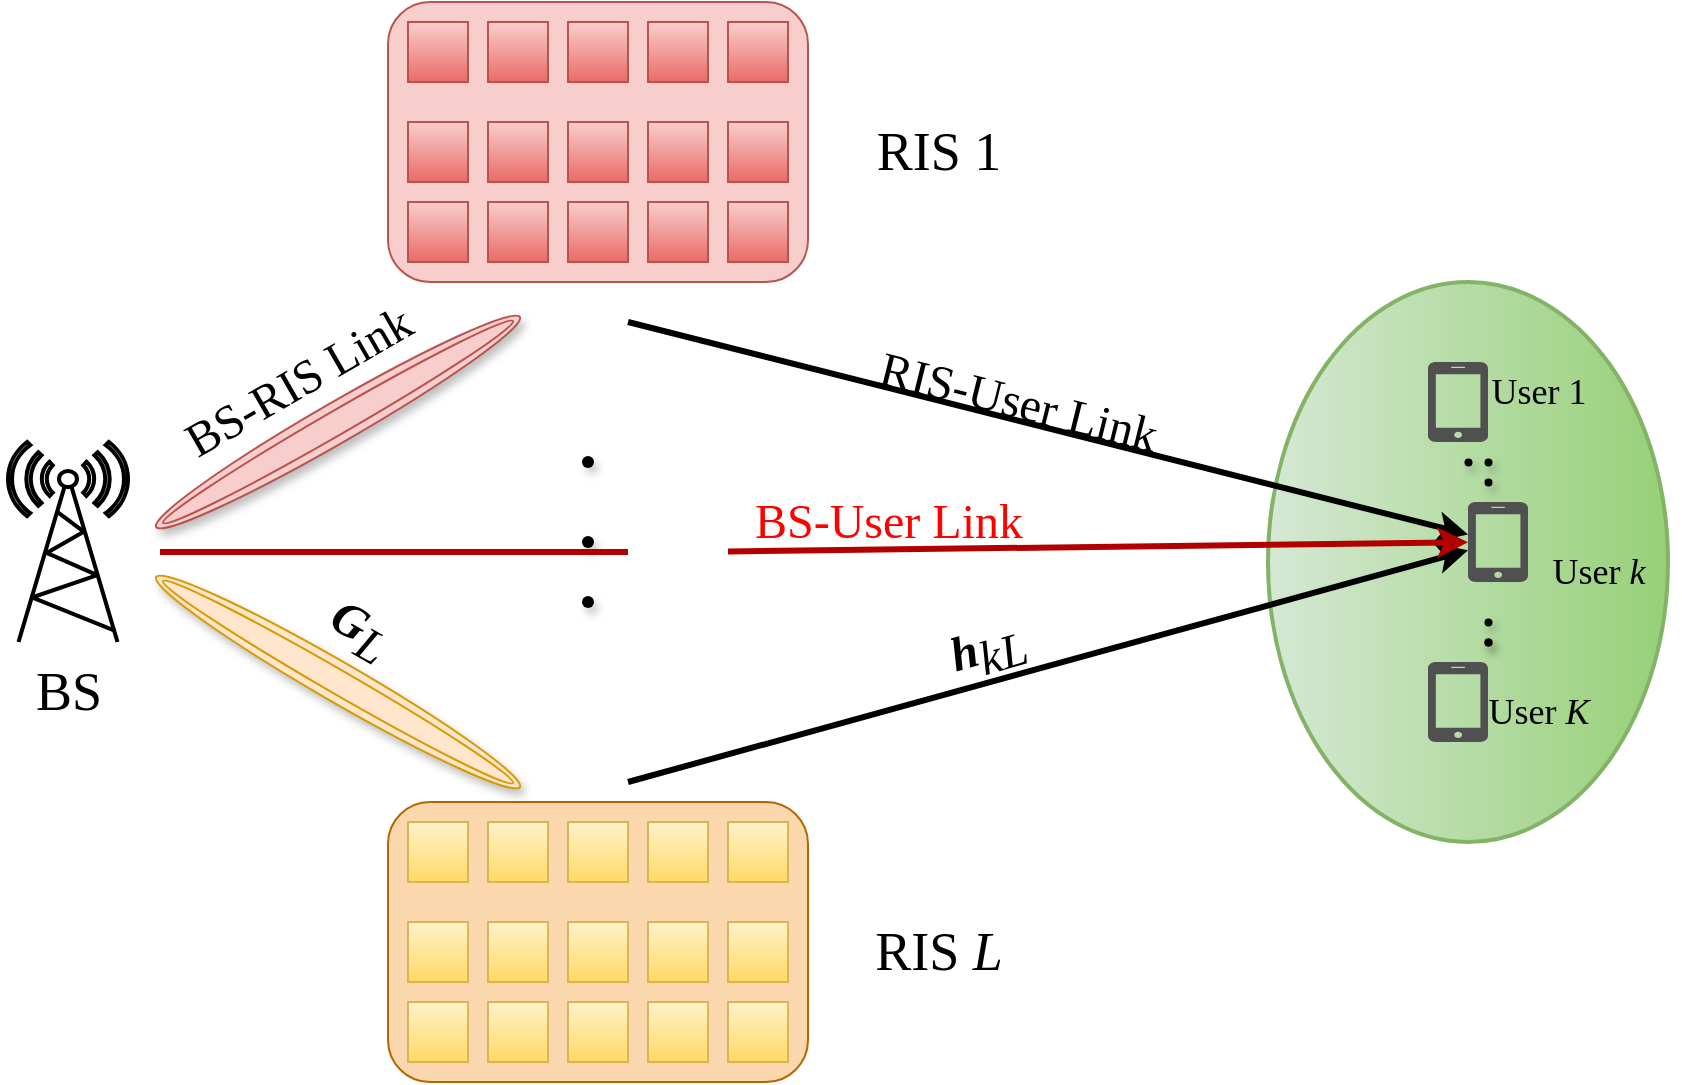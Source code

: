 <mxfile version="20.7.2" type="github">
  <diagram name="Page-1" id="80d4a630-b321-0f5e-ff81-c5a36ef4752d">
    <mxGraphModel dx="1424" dy="1055" grid="1" gridSize="10" guides="1" tooltips="1" connect="1" arrows="1" fold="1" page="0" pageScale="1" pageWidth="1100" pageHeight="850" background="none" math="0" shadow="0">
      <root>
        <mxCell id="0" />
        <mxCell id="1" parent="0" />
        <mxCell id="YRPA_cbancDwPJsSHqZo-280" value="&lt;font style=&quot;font-size: 24px;&quot;&gt;BS-User Link&lt;/font&gt;" style="text;html=1;align=center;verticalAlign=middle;resizable=0;points=[];autosize=1;strokeColor=none;fillColor=none;fontSize=24;fontFamily=Times New Roman;shadow=1;glass=0;sketch=0;strokeWidth=1;rotation=0;fontColor=#FF0000;" vertex="1" parent="1">
          <mxGeometry x="510" y="400" width="160" height="40" as="geometry" />
        </mxCell>
        <mxCell id="5c82df7aa0dc6260-13" value="" style="ellipse;whiteSpace=wrap;html=1;rounded=1;shadow=0;comic=0;labelBackgroundColor=none;strokeColor=#82b366;strokeWidth=2;fillColor=#d5e8d4;fontFamily=Helvetica;fontSize=22;verticalAlign=middle;gradientDirection=north;direction=south;gradientColor=#97d077;" parent="1" vertex="1">
          <mxGeometry x="780" y="300" width="200" height="280" as="geometry" />
        </mxCell>
        <mxCell id="5CktjX8owWxFoJpZz1r7-76" value="" style="fontColor=#0066CC;verticalAlign=top;verticalLabelPosition=bottom;labelPosition=center;align=center;html=1;fillColor=#FFFFFF;strokeColor=#000000;gradientColor=none;gradientDirection=north;strokeWidth=2;shape=mxgraph.networks.radio_tower;rounded=1;shadow=0;comic=0;labelBackgroundColor=none;" parent="1" vertex="1">
          <mxGeometry x="150" y="380" width="60" height="100" as="geometry" />
        </mxCell>
        <mxCell id="YRPA_cbancDwPJsSHqZo-51" value="" style="rounded=1;whiteSpace=wrap;html=1;fillColor=#f8cecc;strokeColor=#b85450;" vertex="1" parent="1">
          <mxGeometry x="340" y="160" width="210" height="140" as="geometry" />
        </mxCell>
        <mxCell id="YRPA_cbancDwPJsSHqZo-52" value="" style="whiteSpace=wrap;html=1;aspect=fixed;fillColor=#f8cecc;strokeColor=#b85450;gradientColor=#ea6b66;" vertex="1" parent="1">
          <mxGeometry x="350" y="170" width="30" height="30" as="geometry" />
        </mxCell>
        <mxCell id="YRPA_cbancDwPJsSHqZo-53" value="" style="whiteSpace=wrap;html=1;aspect=fixed;fillColor=#f8cecc;strokeColor=#b85450;gradientColor=#ea6b66;" vertex="1" parent="1">
          <mxGeometry x="390" y="170" width="30" height="30" as="geometry" />
        </mxCell>
        <mxCell id="YRPA_cbancDwPJsSHqZo-54" value="" style="whiteSpace=wrap;html=1;aspect=fixed;fillColor=#f8cecc;strokeColor=#b85450;gradientColor=#ea6b66;" vertex="1" parent="1">
          <mxGeometry x="430" y="170" width="30" height="30" as="geometry" />
        </mxCell>
        <mxCell id="YRPA_cbancDwPJsSHqZo-55" value="" style="whiteSpace=wrap;html=1;aspect=fixed;fillColor=#f8cecc;strokeColor=#b85450;gradientColor=#ea6b66;" vertex="1" parent="1">
          <mxGeometry x="470" y="170" width="30" height="30" as="geometry" />
        </mxCell>
        <mxCell id="YRPA_cbancDwPJsSHqZo-56" value="" style="whiteSpace=wrap;html=1;aspect=fixed;fillColor=#f8cecc;strokeColor=#b85450;gradientColor=#ea6b66;" vertex="1" parent="1">
          <mxGeometry x="350" y="220" width="30" height="30" as="geometry" />
        </mxCell>
        <mxCell id="YRPA_cbancDwPJsSHqZo-57" value="" style="whiteSpace=wrap;html=1;aspect=fixed;fillColor=#f8cecc;strokeColor=#b85450;gradientColor=#ea6b66;" vertex="1" parent="1">
          <mxGeometry x="390" y="220" width="30" height="30" as="geometry" />
        </mxCell>
        <mxCell id="YRPA_cbancDwPJsSHqZo-58" value="" style="whiteSpace=wrap;html=1;aspect=fixed;fillColor=#f8cecc;strokeColor=#b85450;gradientColor=#ea6b66;" vertex="1" parent="1">
          <mxGeometry x="430" y="220" width="30" height="30" as="geometry" />
        </mxCell>
        <mxCell id="YRPA_cbancDwPJsSHqZo-59" value="" style="whiteSpace=wrap;html=1;aspect=fixed;fillColor=#f8cecc;strokeColor=#b85450;gradientColor=#ea6b66;" vertex="1" parent="1">
          <mxGeometry x="470" y="220" width="30" height="30" as="geometry" />
        </mxCell>
        <mxCell id="YRPA_cbancDwPJsSHqZo-60" value="" style="whiteSpace=wrap;html=1;aspect=fixed;fillColor=#f8cecc;strokeColor=#b85450;gradientColor=#ea6b66;" vertex="1" parent="1">
          <mxGeometry x="510" y="170" width="30" height="30" as="geometry" />
        </mxCell>
        <mxCell id="YRPA_cbancDwPJsSHqZo-61" value="" style="whiteSpace=wrap;html=1;aspect=fixed;fillColor=#f8cecc;strokeColor=#b85450;gradientColor=#ea6b66;" vertex="1" parent="1">
          <mxGeometry x="510" y="220" width="30" height="30" as="geometry" />
        </mxCell>
        <mxCell id="YRPA_cbancDwPJsSHqZo-62" value="" style="whiteSpace=wrap;html=1;aspect=fixed;fillColor=#f8cecc;strokeColor=#b85450;gradientColor=#ea6b66;" vertex="1" parent="1">
          <mxGeometry x="350" y="260" width="30" height="30" as="geometry" />
        </mxCell>
        <mxCell id="YRPA_cbancDwPJsSHqZo-63" value="" style="whiteSpace=wrap;html=1;aspect=fixed;fillColor=#f8cecc;strokeColor=#b85450;gradientColor=#ea6b66;" vertex="1" parent="1">
          <mxGeometry x="390" y="260" width="30" height="30" as="geometry" />
        </mxCell>
        <mxCell id="YRPA_cbancDwPJsSHqZo-64" value="" style="whiteSpace=wrap;html=1;aspect=fixed;fillColor=#f8cecc;strokeColor=#b85450;gradientColor=#ea6b66;" vertex="1" parent="1">
          <mxGeometry x="430" y="260" width="30" height="30" as="geometry" />
        </mxCell>
        <mxCell id="YRPA_cbancDwPJsSHqZo-65" value="" style="whiteSpace=wrap;html=1;aspect=fixed;fillColor=#f8cecc;strokeColor=#b85450;gradientColor=#ea6b66;" vertex="1" parent="1">
          <mxGeometry x="470" y="260" width="30" height="30" as="geometry" />
        </mxCell>
        <mxCell id="YRPA_cbancDwPJsSHqZo-66" value="" style="whiteSpace=wrap;html=1;aspect=fixed;fillColor=#f8cecc;strokeColor=#b85450;gradientColor=#ea6b66;" vertex="1" parent="1">
          <mxGeometry x="510" y="260" width="30" height="30" as="geometry" />
        </mxCell>
        <mxCell id="YRPA_cbancDwPJsSHqZo-206" value="" style="rounded=1;whiteSpace=wrap;html=1;fillColor=#fad7ac;strokeColor=#b46504;" vertex="1" parent="1">
          <mxGeometry x="340" y="560" width="210" height="140" as="geometry" />
        </mxCell>
        <mxCell id="YRPA_cbancDwPJsSHqZo-207" value="" style="whiteSpace=wrap;html=1;aspect=fixed;fillColor=#fff2cc;strokeColor=#d6b656;gradientColor=#ffd966;" vertex="1" parent="1">
          <mxGeometry x="350" y="570" width="30" height="30" as="geometry" />
        </mxCell>
        <mxCell id="YRPA_cbancDwPJsSHqZo-208" value="" style="whiteSpace=wrap;html=1;aspect=fixed;fillColor=#fff2cc;strokeColor=#d6b656;gradientColor=#ffd966;" vertex="1" parent="1">
          <mxGeometry x="390" y="570" width="30" height="30" as="geometry" />
        </mxCell>
        <mxCell id="YRPA_cbancDwPJsSHqZo-209" value="" style="whiteSpace=wrap;html=1;aspect=fixed;fillColor=#fff2cc;strokeColor=#d6b656;gradientColor=#ffd966;" vertex="1" parent="1">
          <mxGeometry x="430" y="570" width="30" height="30" as="geometry" />
        </mxCell>
        <mxCell id="YRPA_cbancDwPJsSHqZo-210" value="" style="whiteSpace=wrap;html=1;aspect=fixed;fillColor=#fff2cc;strokeColor=#d6b656;gradientColor=#ffd966;" vertex="1" parent="1">
          <mxGeometry x="470" y="570" width="30" height="30" as="geometry" />
        </mxCell>
        <mxCell id="YRPA_cbancDwPJsSHqZo-211" value="" style="whiteSpace=wrap;html=1;aspect=fixed;fillColor=#fff2cc;strokeColor=#d6b656;gradientColor=#ffd966;" vertex="1" parent="1">
          <mxGeometry x="350" y="620" width="30" height="30" as="geometry" />
        </mxCell>
        <mxCell id="YRPA_cbancDwPJsSHqZo-212" value="" style="whiteSpace=wrap;html=1;aspect=fixed;fillColor=#fff2cc;strokeColor=#d6b656;gradientColor=#ffd966;" vertex="1" parent="1">
          <mxGeometry x="390" y="620" width="30" height="30" as="geometry" />
        </mxCell>
        <mxCell id="YRPA_cbancDwPJsSHqZo-213" value="" style="whiteSpace=wrap;html=1;aspect=fixed;fillColor=#fff2cc;strokeColor=#d6b656;gradientColor=#ffd966;" vertex="1" parent="1">
          <mxGeometry x="430" y="620" width="30" height="30" as="geometry" />
        </mxCell>
        <mxCell id="YRPA_cbancDwPJsSHqZo-214" value="" style="whiteSpace=wrap;html=1;aspect=fixed;fillColor=#fff2cc;strokeColor=#d6b656;gradientColor=#ffd966;" vertex="1" parent="1">
          <mxGeometry x="470" y="620" width="30" height="30" as="geometry" />
        </mxCell>
        <mxCell id="YRPA_cbancDwPJsSHqZo-215" value="" style="whiteSpace=wrap;html=1;aspect=fixed;fillColor=#fff2cc;strokeColor=#d6b656;gradientColor=#ffd966;" vertex="1" parent="1">
          <mxGeometry x="510" y="570" width="30" height="30" as="geometry" />
        </mxCell>
        <mxCell id="YRPA_cbancDwPJsSHqZo-216" value="" style="whiteSpace=wrap;html=1;aspect=fixed;fillColor=#fff2cc;strokeColor=#d6b656;gradientColor=#ffd966;" vertex="1" parent="1">
          <mxGeometry x="510" y="620" width="30" height="30" as="geometry" />
        </mxCell>
        <mxCell id="YRPA_cbancDwPJsSHqZo-217" value="" style="whiteSpace=wrap;html=1;aspect=fixed;fillColor=#fff2cc;strokeColor=#d6b656;gradientColor=#ffd966;" vertex="1" parent="1">
          <mxGeometry x="350" y="660" width="30" height="30" as="geometry" />
        </mxCell>
        <mxCell id="YRPA_cbancDwPJsSHqZo-218" value="" style="whiteSpace=wrap;html=1;aspect=fixed;fillColor=#fff2cc;strokeColor=#d6b656;gradientColor=#ffd966;" vertex="1" parent="1">
          <mxGeometry x="390" y="660" width="30" height="30" as="geometry" />
        </mxCell>
        <mxCell id="YRPA_cbancDwPJsSHqZo-219" value="" style="whiteSpace=wrap;html=1;aspect=fixed;fillColor=#fff2cc;strokeColor=#d6b656;gradientColor=#ffd966;" vertex="1" parent="1">
          <mxGeometry x="430" y="660" width="30" height="30" as="geometry" />
        </mxCell>
        <mxCell id="YRPA_cbancDwPJsSHqZo-220" value="" style="whiteSpace=wrap;html=1;aspect=fixed;fillColor=#fff2cc;strokeColor=#d6b656;gradientColor=#ffd966;" vertex="1" parent="1">
          <mxGeometry x="470" y="660" width="30" height="30" as="geometry" />
        </mxCell>
        <mxCell id="YRPA_cbancDwPJsSHqZo-221" value="" style="whiteSpace=wrap;html=1;aspect=fixed;fillColor=#fff2cc;strokeColor=#d6b656;gradientColor=#ffd966;" vertex="1" parent="1">
          <mxGeometry x="510" y="660" width="30" height="30" as="geometry" />
        </mxCell>
        <mxCell id="YRPA_cbancDwPJsSHqZo-226" value="&lt;font face=&quot;Times New Roman&quot; style=&quot;font-size: 27px;&quot;&gt;RIS 1&lt;/font&gt;" style="text;html=1;align=center;verticalAlign=middle;resizable=0;points=[];autosize=1;strokeColor=none;fillColor=none;shadow=1;glass=0;sketch=0;strokeWidth=8;perimeterSpacing=0;" vertex="1" parent="1">
          <mxGeometry x="570" y="210" width="90" height="50" as="geometry" />
        </mxCell>
        <mxCell id="YRPA_cbancDwPJsSHqZo-228" value="RIS &lt;i&gt;L&lt;/i&gt;" style="text;html=1;align=center;verticalAlign=middle;resizable=0;points=[];autosize=1;strokeColor=none;fillColor=none;fontSize=27;fontFamily=Times New Roman;" vertex="1" parent="1">
          <mxGeometry x="570" y="610" width="90" height="50" as="geometry" />
        </mxCell>
        <mxCell id="YRPA_cbancDwPJsSHqZo-231" value="BS" style="text;html=1;align=center;verticalAlign=middle;resizable=0;points=[];autosize=1;strokeColor=none;fillColor=none;fontSize=27;fontFamily=Times New Roman;shadow=1;glass=0;sketch=0;strokeWidth=8;" vertex="1" parent="1">
          <mxGeometry x="150" y="480" width="60" height="50" as="geometry" />
        </mxCell>
        <mxCell id="YRPA_cbancDwPJsSHqZo-234" value="" style="sketch=0;pointerEvents=1;shadow=0;dashed=0;html=1;strokeColor=none;fillColor=#505050;labelPosition=center;verticalLabelPosition=bottom;verticalAlign=top;outlineConnect=0;align=center;shape=mxgraph.office.devices.cell_phone_iphone_standalone;glass=0;strokeWidth=8;fontFamily=Times New Roman;fontSize=27;" vertex="1" parent="1">
          <mxGeometry x="860" y="340" width="30" height="40" as="geometry" />
        </mxCell>
        <mxCell id="YRPA_cbancDwPJsSHqZo-236" value="" style="sketch=0;pointerEvents=1;shadow=0;dashed=0;html=1;strokeColor=none;fillColor=#505050;labelPosition=center;verticalLabelPosition=bottom;verticalAlign=top;outlineConnect=0;align=center;shape=mxgraph.office.devices.cell_phone_iphone_standalone;glass=0;strokeWidth=8;fontFamily=Times New Roman;fontSize=27;" vertex="1" parent="1">
          <mxGeometry x="880" y="410" width="30" height="40" as="geometry" />
        </mxCell>
        <mxCell id="YRPA_cbancDwPJsSHqZo-237" value="" style="sketch=0;pointerEvents=1;shadow=0;dashed=0;html=1;strokeColor=none;fillColor=#505050;labelPosition=center;verticalLabelPosition=bottom;verticalAlign=top;outlineConnect=0;align=center;shape=mxgraph.office.devices.cell_phone_iphone_standalone;glass=0;strokeWidth=8;fontFamily=Times New Roman;fontSize=27;" vertex="1" parent="1">
          <mxGeometry x="860" y="490" width="30" height="40" as="geometry" />
        </mxCell>
        <mxCell id="YRPA_cbancDwPJsSHqZo-238" value="User 1" style="text;html=1;align=center;verticalAlign=middle;resizable=0;points=[];autosize=1;strokeColor=none;fillColor=none;fontSize=18;fontFamily=Times New Roman;shadow=1;glass=0;sketch=0;strokeWidth=8;" vertex="1" parent="1">
          <mxGeometry x="880" y="340" width="70" height="30" as="geometry" />
        </mxCell>
        <mxCell id="YRPA_cbancDwPJsSHqZo-239" value="User &lt;i&gt;k&lt;/i&gt;" style="text;html=1;align=center;verticalAlign=middle;resizable=0;points=[];autosize=1;strokeColor=none;fillColor=none;fontSize=18;fontFamily=Times New Roman;shadow=1;glass=0;sketch=0;strokeWidth=8;" vertex="1" parent="1">
          <mxGeometry x="910" y="430" width="70" height="30" as="geometry" />
        </mxCell>
        <mxCell id="YRPA_cbancDwPJsSHqZo-242" value="User &lt;i&gt;K&lt;/i&gt;" style="text;html=1;align=center;verticalAlign=middle;resizable=0;points=[];autosize=1;strokeColor=none;fillColor=none;fontSize=18;fontFamily=Times New Roman;shadow=1;glass=0;sketch=0;strokeWidth=8;" vertex="1" parent="1">
          <mxGeometry x="880" y="500" width="70" height="30" as="geometry" />
        </mxCell>
        <mxCell id="YRPA_cbancDwPJsSHqZo-243" value="" style="shape=waypoint;sketch=0;fillStyle=solid;size=6;pointerEvents=1;points=[];fillColor=none;resizable=0;rotatable=0;perimeter=centerPerimeter;snapToPoint=1;shadow=1;glass=0;strokeWidth=0;fontFamily=Times New Roman;fontSize=18;" vertex="1" parent="1">
          <mxGeometry x="860" y="370" width="40" height="40" as="geometry" />
        </mxCell>
        <mxCell id="YRPA_cbancDwPJsSHqZo-246" value="" style="shape=waypoint;sketch=0;fillStyle=solid;size=6;pointerEvents=1;points=[];fillColor=none;resizable=0;rotatable=0;perimeter=centerPerimeter;snapToPoint=1;shadow=1;glass=0;strokeWidth=0;fontFamily=Times New Roman;fontSize=18;" vertex="1" parent="1">
          <mxGeometry x="870" y="380" width="40" height="40" as="geometry" />
        </mxCell>
        <mxCell id="YRPA_cbancDwPJsSHqZo-247" value="" style="shape=waypoint;sketch=0;fillStyle=solid;size=6;pointerEvents=1;points=[];fillColor=none;resizable=0;rotatable=0;perimeter=centerPerimeter;snapToPoint=1;shadow=1;glass=0;strokeWidth=0;fontFamily=Times New Roman;fontSize=18;" vertex="1" parent="1">
          <mxGeometry x="870" y="370" width="40" height="40" as="geometry" />
        </mxCell>
        <mxCell id="YRPA_cbancDwPJsSHqZo-248" value="" style="shape=waypoint;sketch=0;fillStyle=solid;size=6;pointerEvents=1;points=[];fillColor=none;resizable=0;rotatable=0;perimeter=centerPerimeter;snapToPoint=1;shadow=1;glass=0;strokeWidth=0;fontFamily=Times New Roman;fontSize=18;" vertex="1" parent="1">
          <mxGeometry x="870" y="450" width="40" height="40" as="geometry" />
        </mxCell>
        <mxCell id="YRPA_cbancDwPJsSHqZo-249" value="" style="shape=waypoint;sketch=0;fillStyle=solid;size=6;pointerEvents=1;points=[];fillColor=none;resizable=0;rotatable=0;perimeter=centerPerimeter;snapToPoint=1;shadow=1;glass=0;strokeWidth=0;fontFamily=Times New Roman;fontSize=18;" vertex="1" parent="1">
          <mxGeometry x="870" y="460" width="40" height="40" as="geometry" />
        </mxCell>
        <mxCell id="YRPA_cbancDwPJsSHqZo-250" value="" style="shape=waypoint;sketch=0;fillStyle=solid;size=6;pointerEvents=1;points=[];fillColor=none;resizable=0;rotatable=0;perimeter=centerPerimeter;snapToPoint=1;shadow=1;glass=0;strokeWidth=0;fontFamily=Times New Roman;fontSize=18;" vertex="1" parent="1">
          <mxGeometry x="870" y="460" width="40" height="40" as="geometry" />
        </mxCell>
        <mxCell id="YRPA_cbancDwPJsSHqZo-251" value="" style="shape=waypoint;sketch=0;fillStyle=solid;size=6;pointerEvents=1;points=[];fillColor=none;resizable=0;rotatable=0;perimeter=centerPerimeter;snapToPoint=1;shadow=1;glass=0;strokeWidth=1;fontFamily=Times New Roman;fontSize=18;" vertex="1" parent="1">
          <mxGeometry x="420" y="370" width="40" height="40" as="geometry" />
        </mxCell>
        <mxCell id="YRPA_cbancDwPJsSHqZo-253" value="" style="shape=waypoint;sketch=0;fillStyle=solid;size=6;pointerEvents=1;points=[];fillColor=none;resizable=0;rotatable=0;perimeter=centerPerimeter;snapToPoint=1;shadow=1;glass=0;strokeWidth=1;fontFamily=Times New Roman;fontSize=18;" vertex="1" parent="1">
          <mxGeometry x="420" y="410" width="40" height="40" as="geometry" />
        </mxCell>
        <mxCell id="YRPA_cbancDwPJsSHqZo-255" value="" style="shape=waypoint;sketch=0;fillStyle=solid;size=6;pointerEvents=1;points=[];fillColor=none;resizable=0;rotatable=0;perimeter=centerPerimeter;snapToPoint=1;shadow=1;glass=0;strokeWidth=1;fontFamily=Times New Roman;fontSize=18;" vertex="1" parent="1">
          <mxGeometry x="420" y="440" width="40" height="40" as="geometry" />
        </mxCell>
        <mxCell id="YRPA_cbancDwPJsSHqZo-258" value="" style="ellipse;shape=doubleEllipse;whiteSpace=wrap;html=1;shadow=1;glass=0;sketch=0;strokeWidth=1;fontFamily=Times New Roman;fontSize=18;rotation=30;fillColor=#ffe6cc;strokeColor=#d79b00;" vertex="1" parent="1">
          <mxGeometry x="210" y="490" width="210" height="20" as="geometry" />
        </mxCell>
        <mxCell id="YRPA_cbancDwPJsSHqZo-262" value="" style="ellipse;shape=doubleEllipse;whiteSpace=wrap;html=1;shadow=1;glass=0;sketch=0;strokeWidth=1;fontFamily=Times New Roman;fontSize=18;rotation=330;fillColor=#f8cecc;strokeColor=#b85450;" vertex="1" parent="1">
          <mxGeometry x="210" y="360" width="210" height="20" as="geometry" />
        </mxCell>
        <mxCell id="YRPA_cbancDwPJsSHqZo-264" value="&lt;b style=&quot;font-size: 24px;&quot;&gt;&lt;i style=&quot;font-size: 24px;&quot;&gt;G&lt;/i&gt;&lt;/b&gt;&lt;sub style=&quot;font-size: 24px;&quot;&gt;&lt;i style=&quot;font-size: 24px;&quot;&gt;L&lt;/i&gt;&lt;/sub&gt;" style="text;html=1;align=center;verticalAlign=middle;resizable=0;points=[];autosize=1;strokeColor=none;fillColor=none;fontSize=24;fontFamily=Times New Roman;rotation=30;" vertex="1" parent="1">
          <mxGeometry x="300" y="450" width="50" height="50" as="geometry" />
        </mxCell>
        <mxCell id="YRPA_cbancDwPJsSHqZo-265" value="BS-RIS Link" style="text;html=1;align=center;verticalAlign=middle;resizable=0;points=[];autosize=1;strokeColor=none;fillColor=none;fontSize=24;fontFamily=Times New Roman;rotation=330;" vertex="1" parent="1">
          <mxGeometry x="220" y="330" width="150" height="40" as="geometry" />
        </mxCell>
        <mxCell id="YRPA_cbancDwPJsSHqZo-266" value="" style="endArrow=classic;html=1;rounded=0;strokeWidth=3;fontFamily=Times New Roman;fontSize=24;" edge="1" parent="1" target="YRPA_cbancDwPJsSHqZo-236">
          <mxGeometry width="50" height="50" relative="1" as="geometry">
            <mxPoint x="460" y="320" as="sourcePoint" />
            <mxPoint x="730" y="440" as="targetPoint" />
          </mxGeometry>
        </mxCell>
        <mxCell id="YRPA_cbancDwPJsSHqZo-273" value="" style="endArrow=classic;html=1;rounded=0;strokeWidth=3;fontFamily=Times New Roman;fontSize=24;" edge="1" parent="1" target="YRPA_cbancDwPJsSHqZo-236">
          <mxGeometry width="50" height="50" relative="1" as="geometry">
            <mxPoint x="460" y="550" as="sourcePoint" />
            <mxPoint x="730" y="440" as="targetPoint" />
          </mxGeometry>
        </mxCell>
        <mxCell id="YRPA_cbancDwPJsSHqZo-274" value="RIS-User Link" style="text;html=1;align=center;verticalAlign=middle;resizable=0;points=[];autosize=1;strokeColor=none;fillColor=none;fontSize=24;fontFamily=Times New Roman;shadow=1;glass=0;sketch=0;strokeWidth=1;rotation=14;" vertex="1" parent="1">
          <mxGeometry x="570" y="340" width="170" height="40" as="geometry" />
        </mxCell>
        <mxCell id="YRPA_cbancDwPJsSHqZo-276" value="&lt;b style=&quot;font-size: 24px;&quot;&gt;&lt;i style=&quot;font-size: 24px;&quot;&gt;h&lt;/i&gt;&lt;/b&gt;&lt;sub style=&quot;font-size: 24px;&quot;&gt;&lt;i style=&quot;font-size: 24px;&quot;&gt;kL&lt;/i&gt;&lt;/sub&gt;" style="text;html=1;align=center;verticalAlign=middle;resizable=0;points=[];autosize=1;strokeColor=none;fillColor=none;fontSize=24;fontFamily=Times New Roman;rotation=344;" vertex="1" parent="1">
          <mxGeometry x="610" y="460" width="60" height="50" as="geometry" />
        </mxCell>
        <mxCell id="YRPA_cbancDwPJsSHqZo-277" value="" style="endArrow=classic;html=1;rounded=0;strokeWidth=3;fontFamily=Times New Roman;fontSize=35;fillColor=#e51400;strokeColor=#B20000;startArrow=none;" edge="1" parent="1" source="YRPA_cbancDwPJsSHqZo-278" target="YRPA_cbancDwPJsSHqZo-236">
          <mxGeometry width="50" height="50" relative="1" as="geometry">
            <mxPoint x="226" y="435" as="sourcePoint" />
            <mxPoint x="726" y="445" as="targetPoint" />
          </mxGeometry>
        </mxCell>
        <mxCell id="YRPA_cbancDwPJsSHqZo-278" value="" style="shape=image;html=1;verticalAlign=top;verticalLabelPosition=bottom;labelBackgroundColor=#ffffff;imageAspect=0;aspect=fixed;image=https://cdn2.iconfinder.com/data/icons/onebit/PNG/onebit_33.png;shadow=1;glass=0;sketch=0;strokeWidth=1;fontFamily=Times New Roman;fontSize=35;" vertex="1" parent="1">
          <mxGeometry x="460" y="410" width="50" height="50" as="geometry" />
        </mxCell>
        <mxCell id="YRPA_cbancDwPJsSHqZo-279" value="" style="endArrow=none;html=1;rounded=0;strokeWidth=3;fontFamily=Times New Roman;fontSize=35;fillColor=#e51400;strokeColor=#B20000;" edge="1" parent="1" target="YRPA_cbancDwPJsSHqZo-278">
          <mxGeometry width="50" height="50" relative="1" as="geometry">
            <mxPoint x="226" y="435" as="sourcePoint" />
            <mxPoint x="880" y="435.0" as="targetPoint" />
          </mxGeometry>
        </mxCell>
      </root>
    </mxGraphModel>
  </diagram>
</mxfile>
